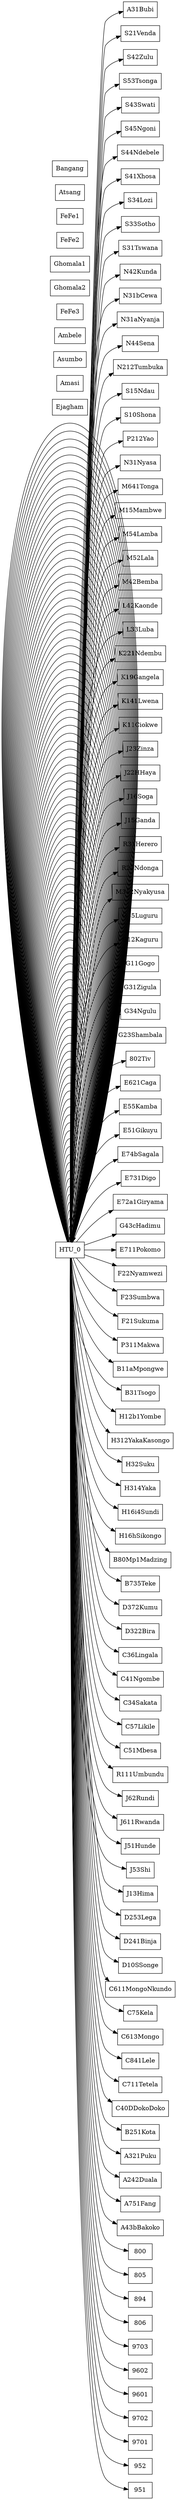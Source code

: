 digraph G { 
	rankdir = LR;
	node [shape = rect];
	HTU_0 -> HTU_0;
	HTU_0 -> HTU_0;
	HTU_0 -> HTU_0;
	HTU_0 -> HTU_0;
	HTU_0 -> HTU_0;
	HTU_0 -> A31Bubi;
	HTU_0 -> HTU_0;
	HTU_0 -> HTU_0;
	HTU_0 -> HTU_0;
	HTU_0 -> HTU_0;
	HTU_0 -> HTU_0;
	HTU_0 -> HTU_0;
	HTU_0 -> HTU_0;
	HTU_0 -> HTU_0;
	HTU_0 -> HTU_0;
	HTU_0 -> HTU_0;
	HTU_0 -> HTU_0;
	HTU_0 -> HTU_0;
	HTU_0 -> HTU_0;
	HTU_0 -> HTU_0;
	HTU_0 -> HTU_0;
	HTU_0 -> HTU_0;
	HTU_0 -> HTU_0;
	HTU_0 -> HTU_0;
	HTU_0 -> HTU_0;
	HTU_0 -> HTU_0;
	HTU_0 -> HTU_0;
	HTU_0 -> HTU_0;
	HTU_0 -> HTU_0;
	HTU_0 -> HTU_0;
	HTU_0 -> HTU_0;
	HTU_0 -> HTU_0;
	HTU_0 -> HTU_0;
	HTU_0 -> HTU_0;
	HTU_0 -> HTU_0;
	HTU_0 -> S21Venda;
	HTU_0 -> HTU_0;
	HTU_0 -> HTU_0;
	HTU_0 -> HTU_0;
	HTU_0 -> S42Zulu;
	HTU_0 -> S53Tsonga;
	HTU_0 -> S43Swati;
	HTU_0 -> HTU_0;
	HTU_0 -> S45Ngoni;
	HTU_0 -> S44Ndebele;
	HTU_0 -> S41Xhosa;
	HTU_0 -> HTU_0;
	HTU_0 -> S34Lozi;
	HTU_0 -> S33Sotho;
	HTU_0 -> S31Tswana;
	HTU_0 -> HTU_0;
	HTU_0 -> HTU_0;
	HTU_0 -> HTU_0;
	HTU_0 -> HTU_0;
	HTU_0 -> HTU_0;
	HTU_0 -> HTU_0;
	HTU_0 -> HTU_0;
	HTU_0 -> N42Kunda;
	HTU_0 -> N31bCewa;
	HTU_0 -> N31aNyanja;
	HTU_0 -> N44Sena;
	HTU_0 -> N212Tumbuka;
	HTU_0 -> S15Ndau;
	HTU_0 -> S10Shona;
	HTU_0 -> P212Yao;
	HTU_0 -> N31Nyasa;
	HTU_0 -> HTU_0;
	HTU_0 -> HTU_0;
	HTU_0 -> HTU_0;
	HTU_0 -> M641Tonga;
	HTU_0 -> HTU_0;
	HTU_0 -> M15Mambwe;
	HTU_0 -> HTU_0;
	HTU_0 -> M54Lamba;
	HTU_0 -> M52Lala;
	HTU_0 -> M42Bemba;
	HTU_0 -> L42Kaonde;
	HTU_0 -> L33Luba;
	HTU_0 -> HTU_0;
	HTU_0 -> HTU_0;
	HTU_0 -> K221Ndembu;
	HTU_0 -> K19Gangela;
	HTU_0 -> K141Lwena;
	HTU_0 -> K11Ciokwe;
	HTU_0 -> HTU_0;
	HTU_0 -> HTU_0;
	HTU_0 -> HTU_0;
	HTU_0 -> HTU_0;
	HTU_0 -> J23Zinza;
	HTU_0 -> J22HHaya;
	HTU_0 -> J16Soga;
	HTU_0 -> J15Ganda;
	HTU_0 -> R31Herero;
	HTU_0 -> R22Ndonga;
	HTU_0 -> HTU_0;
	HTU_0 -> HTU_0;
	HTU_0 -> HTU_0;
	HTU_0 -> HTU_0;
	HTU_0 -> HTU_0;
	HTU_0 -> HTU_0;
	HTU_0 -> HTU_0;
	HTU_0 -> HTU_0;
	HTU_0 -> HTU_0;
	HTU_0 -> HTU_0;
	HTU_0 -> M312Nyakyusa;
	HTU_0 -> G35Luguru;
	HTU_0 -> G12Kaguru;
	HTU_0 -> G11Gogo;
	HTU_0 -> HTU_0;
	HTU_0 -> G31Zigula;
	HTU_0 -> G34Ngulu;
	HTU_0 -> G23Shambala;
	HTU_0 -> HTU_0;
	HTU_0 -> HTU_0;
	HTU_0 -> "802Tiv";
	HTU_0 -> E621Caga;
	HTU_0 -> E55Kamba;
	HTU_0 -> E51Gikuyu;
	HTU_0 -> HTU_0;
	HTU_0 -> E74bSagala;
	HTU_0 -> HTU_0;
	HTU_0 -> HTU_0;
	HTU_0 -> E731Digo;
	HTU_0 -> E72a1Giryama;
	HTU_0 -> G43cHadimu;
	HTU_0 -> E711Pokomo;
	HTU_0 -> HTU_0;
	HTU_0 -> F22Nyamwezi;
	HTU_0 -> F23Sumbwa;
	HTU_0 -> F21Sukuma;
	HTU_0 -> P311Makwa;
	HTU_0 -> B11aMpongwe;
	HTU_0 -> HTU_0;
	HTU_0 -> B31Tsogo;
	HTU_0 -> HTU_0;
	HTU_0 -> HTU_0;
	HTU_0 -> HTU_0;
	HTU_0 -> H12b1Yombe;
	HTU_0 -> HTU_0;
	HTU_0 -> HTU_0;
	HTU_0 -> HTU_0;
	HTU_0 -> H312YakaKasongo;
	HTU_0 -> H32Suku;
	HTU_0 -> H314Yaka;
	HTU_0 -> H16i4Sundi;
	HTU_0 -> H16hSikongo;
	HTU_0 -> B80Mp1Madzing;
	HTU_0 -> B735Teke;
	HTU_0 -> D372Kumu;
	HTU_0 -> D322Bira;
	HTU_0 -> HTU_0;
	HTU_0 -> C36Lingala;
	HTU_0 -> C41Ngombe;
	HTU_0 -> C34Sakata;
	HTU_0 -> C57Likile;
	HTU_0 -> C51Mbesa;
	HTU_0 -> HTU_0;
	HTU_0 -> HTU_0;
	HTU_0 -> HTU_0;
	HTU_0 -> R111Umbundu;
	HTU_0 -> HTU_0;
	HTU_0 -> HTU_0;
	HTU_0 -> HTU_0;
	HTU_0 -> J62Rundi;
	HTU_0 -> J611Rwanda;
	HTU_0 -> J51Hunde;
	HTU_0 -> J53Shi;
	HTU_0 -> J13Hima;
	HTU_0 -> HTU_0;
	HTU_0 -> D253Lega;
	HTU_0 -> D241Binja;
	HTU_0 -> D10SSonge;
	HTU_0 -> HTU_0;
	HTU_0 -> HTU_0;
	HTU_0 -> HTU_0;
	HTU_0 -> HTU_0;
	HTU_0 -> HTU_0;
	HTU_0 -> C611MongoNkundo;
	HTU_0 -> C75Kela;
	HTU_0 -> C613Mongo;
	HTU_0 -> C841Lele;
	HTU_0 -> C711Tetela;
	HTU_0 -> HTU_0;
	HTU_0 -> HTU_0;
	HTU_0 -> C40DDokoDoko;
	HTU_0 -> B251Kota;
	HTU_0 -> A321Puku;
	HTU_0 -> A242Duala;
	HTU_0 -> HTU_0;
	HTU_0 -> A751Fang;
	HTU_0 -> A43bBakoko;
	HTU_0 -> 800Ejagham;
	HTU_0 -> HTU_0;
	HTU_0 -> 805Amasi;
	HTU_0 -> 894Asumbo;
	HTU_0 -> 806Ambele;
	HTU_0 -> HTU_0;
	HTU_0 -> HTU_0;
	HTU_0 -> HTU_0;
	HTU_0 -> HTU_0;
	HTU_0 -> HTU_0;
	HTU_0 -> 9703FeFe3;
	HTU_0 -> 9602Ghomala2;
	HTU_0 -> 9601Ghomala1;
	HTU_0 -> 9702FeFe2;
	HTU_0 -> 9701FeFe1;
	HTU_0 -> 952Atsang;
	HTU_0 -> 951Bangang;
}
